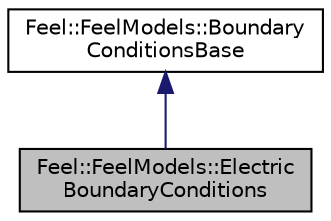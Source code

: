 digraph "Feel::FeelModels::ElectricBoundaryConditions"
{
 // LATEX_PDF_SIZE
  edge [fontname="Helvetica",fontsize="10",labelfontname="Helvetica",labelfontsize="10"];
  node [fontname="Helvetica",fontsize="10",shape=record];
  Node1 [label="Feel::FeelModels::Electric\lBoundaryConditions",height=0.2,width=0.4,color="black", fillcolor="grey75", style="filled", fontcolor="black",tooltip=" "];
  Node2 -> Node1 [dir="back",color="midnightblue",fontsize="10",style="solid",fontname="Helvetica"];
  Node2 [label="Feel::FeelModels::Boundary\lConditionsBase",height=0.2,width=0.4,color="black", fillcolor="white", style="filled",URL="$classFeel_1_1FeelModels_1_1BoundaryConditionsBase.html",tooltip=" "];
}
